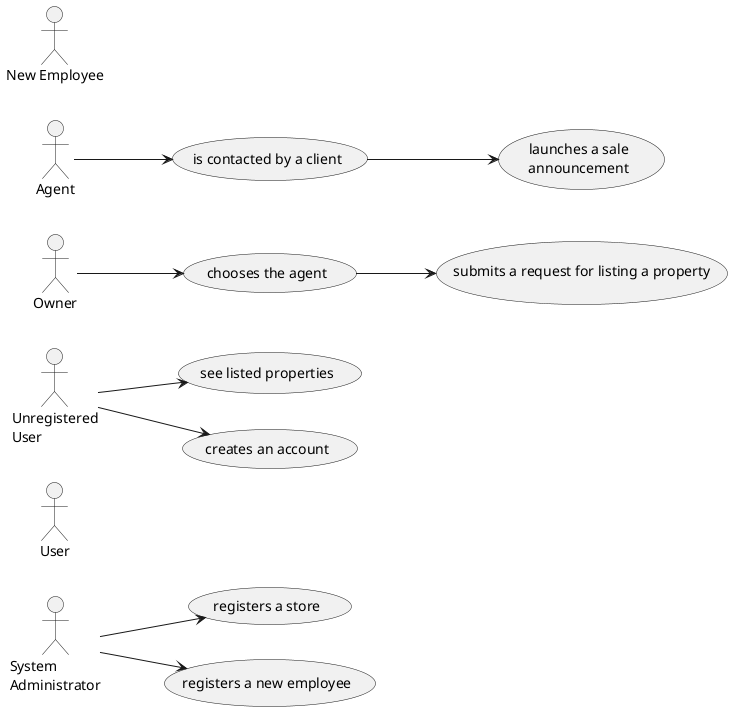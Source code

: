 @startuml
'skinparam monochrome true
skinparam packageStyle rectangle
'skinparam shadowing false

skinparam rectangle{
    BorderColor white
}

'title Use Case Diagram Example

left to right direction

    actor "System\nAdministrator" as System_Administrator
    actor "User" as User
    actor "Unregistered\nUser" as Unregistered_User
    actor "Owner" as Owner
    actor "Agent" as Agent
    actor "New Employee" as New_Employee


    usecase "Store" as UC5
    usecase "see listed properties" as UC1
    usecase "launches a sale\nannouncement" as UC21
    usecase "is contacted by a client" as UC22
    usecase "registers a new employee" as UC3
    usecase "chooses the agent" as UC41
    usecase "submits a request for listing a property" as UC42
    usecase "registers a store" as UC5
    usecase "creates an account" as UC7

    Unregistered_User --> UC1
    Agent --> UC22
    UC22 --> UC21
    System_Administrator --> UC3
    Owner --> UC41
    UC41 --> UC42
    System_Administrator --> UC5
    Unregistered_User --> UC7
@enduml